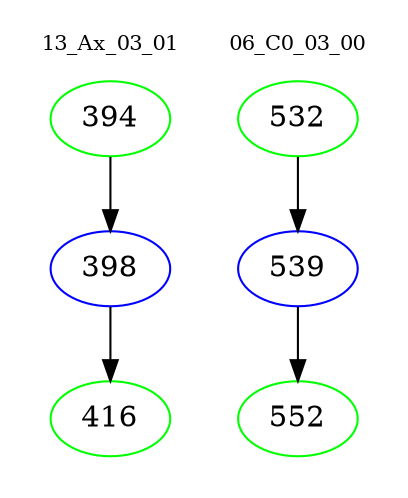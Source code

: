 digraph{
subgraph cluster_0 {
color = white
label = "13_Ax_03_01";
fontsize=10;
T0_394 [label="394", color="green"]
T0_394 -> T0_398 [color="black"]
T0_398 [label="398", color="blue"]
T0_398 -> T0_416 [color="black"]
T0_416 [label="416", color="green"]
}
subgraph cluster_1 {
color = white
label = "06_C0_03_00";
fontsize=10;
T1_532 [label="532", color="green"]
T1_532 -> T1_539 [color="black"]
T1_539 [label="539", color="blue"]
T1_539 -> T1_552 [color="black"]
T1_552 [label="552", color="green"]
}
}
